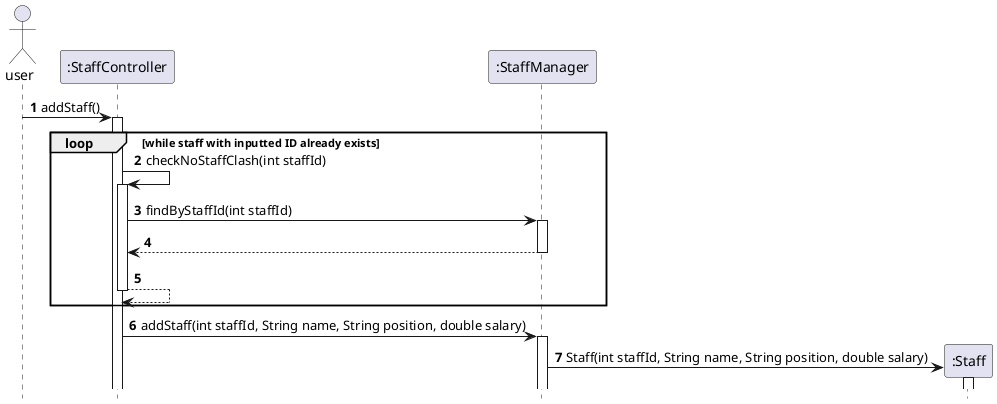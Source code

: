 @startuml
'https://plantuml.com/sequence-diagram

autonumber
hide footbox

actor user
participant ":StaffController" as staffcontroller
participant ":StaffManager" as staffmanager
participant ":Staff" as staff


user -> staffcontroller: addStaff()
activate staffcontroller

group loop [while staff with inputted ID already exists]
staffcontroller -> staffcontroller: checkNoStaffClash(int staffId)
activate staffcontroller
staffcontroller -> staffmanager: findByStaffId(int staffId)
activate staffmanager
staffmanager --> staffcontroller
deactivate staffmanager
staffcontroller --> staffcontroller
deactivate staffcontroller
end

staffcontroller -> staffmanager: addStaff(int staffId, String name, String position, double salary)
activate staffmanager

staffmanager -> staff ** : Staff(int staffId, String name, String position, double salary)
activate staff

@enduml